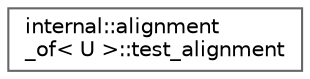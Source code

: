 digraph "类继承关系图"
{
 // LATEX_PDF_SIZE
  bgcolor="transparent";
  edge [fontname=Helvetica,fontsize=10,labelfontname=Helvetica,labelfontsize=10];
  node [fontname=Helvetica,fontsize=10,shape=box,height=0.2,width=0.4];
  rankdir="LR";
  Node0 [id="Node000000",label="internal::alignment\l_of\< U \>::test_alignment",height=0.2,width=0.4,color="grey40", fillcolor="white", style="filled",URL="$structinternal_1_1alignment__of_1_1test__alignment.html",tooltip=" "];
}
